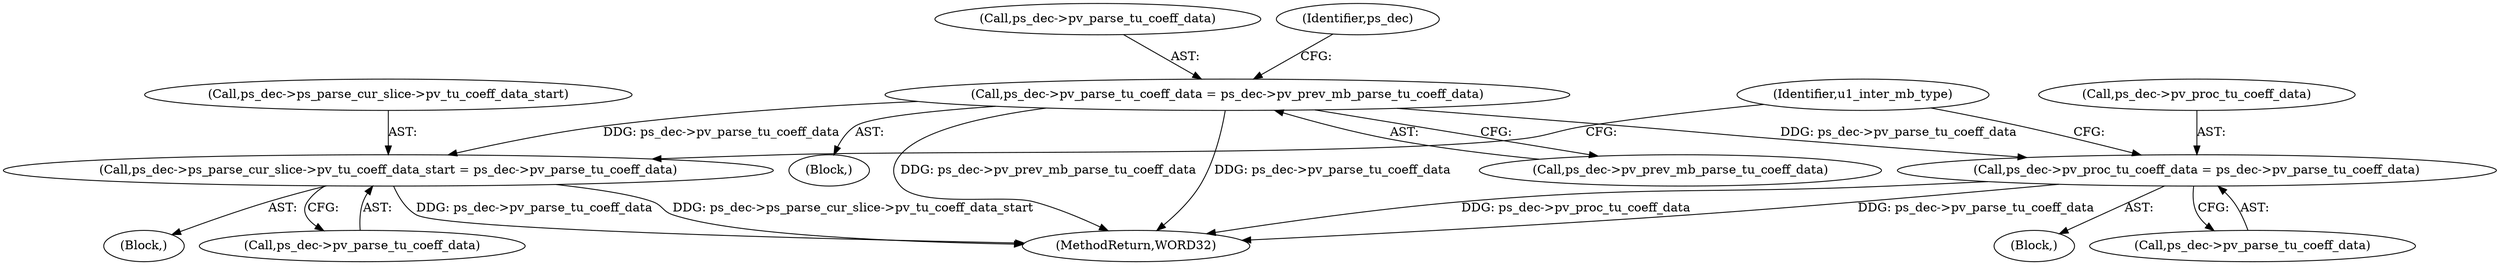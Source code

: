 digraph "0_Android_9a00f562a612d56e7b2b989d168647db900ba6cf@pointer" {
"1000654" [label="(Call,ps_dec->pv_parse_tu_coeff_data = ps_dec->pv_prev_mb_parse_tu_coeff_data)"];
"1000960" [label="(Call,ps_dec->ps_parse_cur_slice->pv_tu_coeff_data_start = ps_dec->pv_parse_tu_coeff_data)"];
"1000971" [label="(Call,ps_dec->pv_proc_tu_coeff_data = ps_dec->pv_parse_tu_coeff_data)"];
"1000979" [label="(Identifier,u1_inter_mb_type)"];
"1000971" [label="(Call,ps_dec->pv_proc_tu_coeff_data = ps_dec->pv_parse_tu_coeff_data)"];
"1000970" [label="(Block,)"];
"1000653" [label="(Block,)"];
"1000960" [label="(Call,ps_dec->ps_parse_cur_slice->pv_tu_coeff_data_start = ps_dec->pv_parse_tu_coeff_data)"];
"1000972" [label="(Call,ps_dec->pv_proc_tu_coeff_data)"];
"1001450" [label="(MethodReturn,WORD32)"];
"1000959" [label="(Block,)"];
"1000966" [label="(Call,ps_dec->pv_parse_tu_coeff_data)"];
"1000975" [label="(Call,ps_dec->pv_parse_tu_coeff_data)"];
"1000655" [label="(Call,ps_dec->pv_parse_tu_coeff_data)"];
"1000658" [label="(Call,ps_dec->pv_prev_mb_parse_tu_coeff_data)"];
"1000654" [label="(Call,ps_dec->pv_parse_tu_coeff_data = ps_dec->pv_prev_mb_parse_tu_coeff_data)"];
"1000961" [label="(Call,ps_dec->ps_parse_cur_slice->pv_tu_coeff_data_start)"];
"1000663" [label="(Identifier,ps_dec)"];
"1000654" -> "1000653"  [label="AST: "];
"1000654" -> "1000658"  [label="CFG: "];
"1000655" -> "1000654"  [label="AST: "];
"1000658" -> "1000654"  [label="AST: "];
"1000663" -> "1000654"  [label="CFG: "];
"1000654" -> "1001450"  [label="DDG: ps_dec->pv_parse_tu_coeff_data"];
"1000654" -> "1001450"  [label="DDG: ps_dec->pv_prev_mb_parse_tu_coeff_data"];
"1000654" -> "1000960"  [label="DDG: ps_dec->pv_parse_tu_coeff_data"];
"1000654" -> "1000971"  [label="DDG: ps_dec->pv_parse_tu_coeff_data"];
"1000960" -> "1000959"  [label="AST: "];
"1000960" -> "1000966"  [label="CFG: "];
"1000961" -> "1000960"  [label="AST: "];
"1000966" -> "1000960"  [label="AST: "];
"1000979" -> "1000960"  [label="CFG: "];
"1000960" -> "1001450"  [label="DDG: ps_dec->pv_parse_tu_coeff_data"];
"1000960" -> "1001450"  [label="DDG: ps_dec->ps_parse_cur_slice->pv_tu_coeff_data_start"];
"1000971" -> "1000970"  [label="AST: "];
"1000971" -> "1000975"  [label="CFG: "];
"1000972" -> "1000971"  [label="AST: "];
"1000975" -> "1000971"  [label="AST: "];
"1000979" -> "1000971"  [label="CFG: "];
"1000971" -> "1001450"  [label="DDG: ps_dec->pv_proc_tu_coeff_data"];
"1000971" -> "1001450"  [label="DDG: ps_dec->pv_parse_tu_coeff_data"];
}
